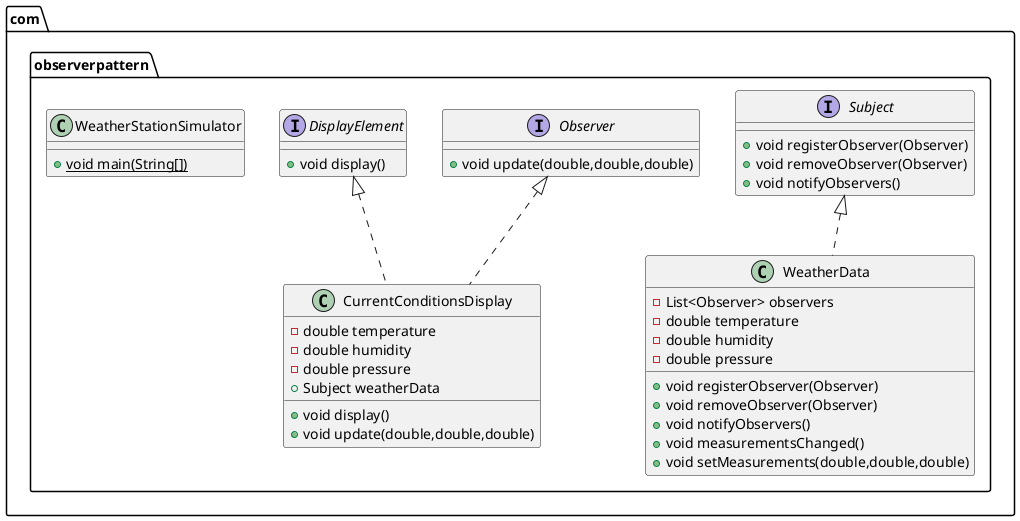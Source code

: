 @startuml
interface com.observerpattern.Observer {
+ void update(double,double,double)
}
interface com.observerpattern.Subject {
+ void registerObserver(Observer)
+ void removeObserver(Observer)
+ void notifyObservers()
}
interface com.observerpattern.DisplayElement {
+ void display()
}
class com.observerpattern.WeatherData {
- List<Observer> observers
- double temperature
- double humidity
- double pressure
+ void registerObserver(Observer)
+ void removeObserver(Observer)
+ void notifyObservers()
+ void measurementsChanged()
+ void setMeasurements(double,double,double)
}
class com.observerpattern.WeatherStationSimulator {
+ {static} void main(String[])
}
class com.observerpattern.CurrentConditionsDisplay {
- double temperature
- double humidity
- double pressure
+ Subject weatherData
+ void display()
+ void update(double,double,double)
}


com.observerpattern.Subject <|.. com.observerpattern.WeatherData
com.observerpattern.Observer <|.. com.observerpattern.CurrentConditionsDisplay
com.observerpattern.DisplayElement <|.. com.observerpattern.CurrentConditionsDisplay
@enduml


